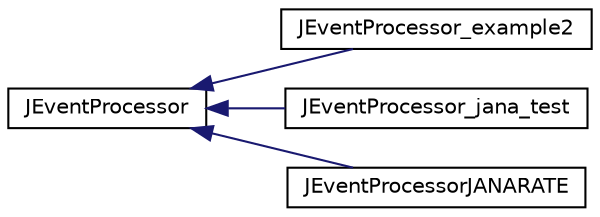 digraph "Graphical Class Hierarchy"
{
  edge [fontname="Helvetica",fontsize="10",labelfontname="Helvetica",labelfontsize="10"];
  node [fontname="Helvetica",fontsize="10",shape=record];
  rankdir="LR";
  Node1 [label="JEventProcessor",height=0.2,width=0.4,color="black", fillcolor="white", style="filled",URL="$class_j_event_processor.html"];
  Node1 -> Node2 [dir="back",color="midnightblue",fontsize="10",style="solid",fontname="Helvetica"];
  Node2 [label="JEventProcessor_example2",height=0.2,width=0.4,color="black", fillcolor="white", style="filled",URL="$class_j_event_processor__example2.html"];
  Node1 -> Node3 [dir="back",color="midnightblue",fontsize="10",style="solid",fontname="Helvetica"];
  Node3 [label="JEventProcessor_jana_test",height=0.2,width=0.4,color="black", fillcolor="white", style="filled",URL="$class_j_event_processor__jana__test.html"];
  Node1 -> Node4 [dir="back",color="midnightblue",fontsize="10",style="solid",fontname="Helvetica"];
  Node4 [label="JEventProcessorJANARATE",height=0.2,width=0.4,color="black", fillcolor="white", style="filled",URL="$class_j_event_processor_j_a_n_a_r_a_t_e.html"];
}
